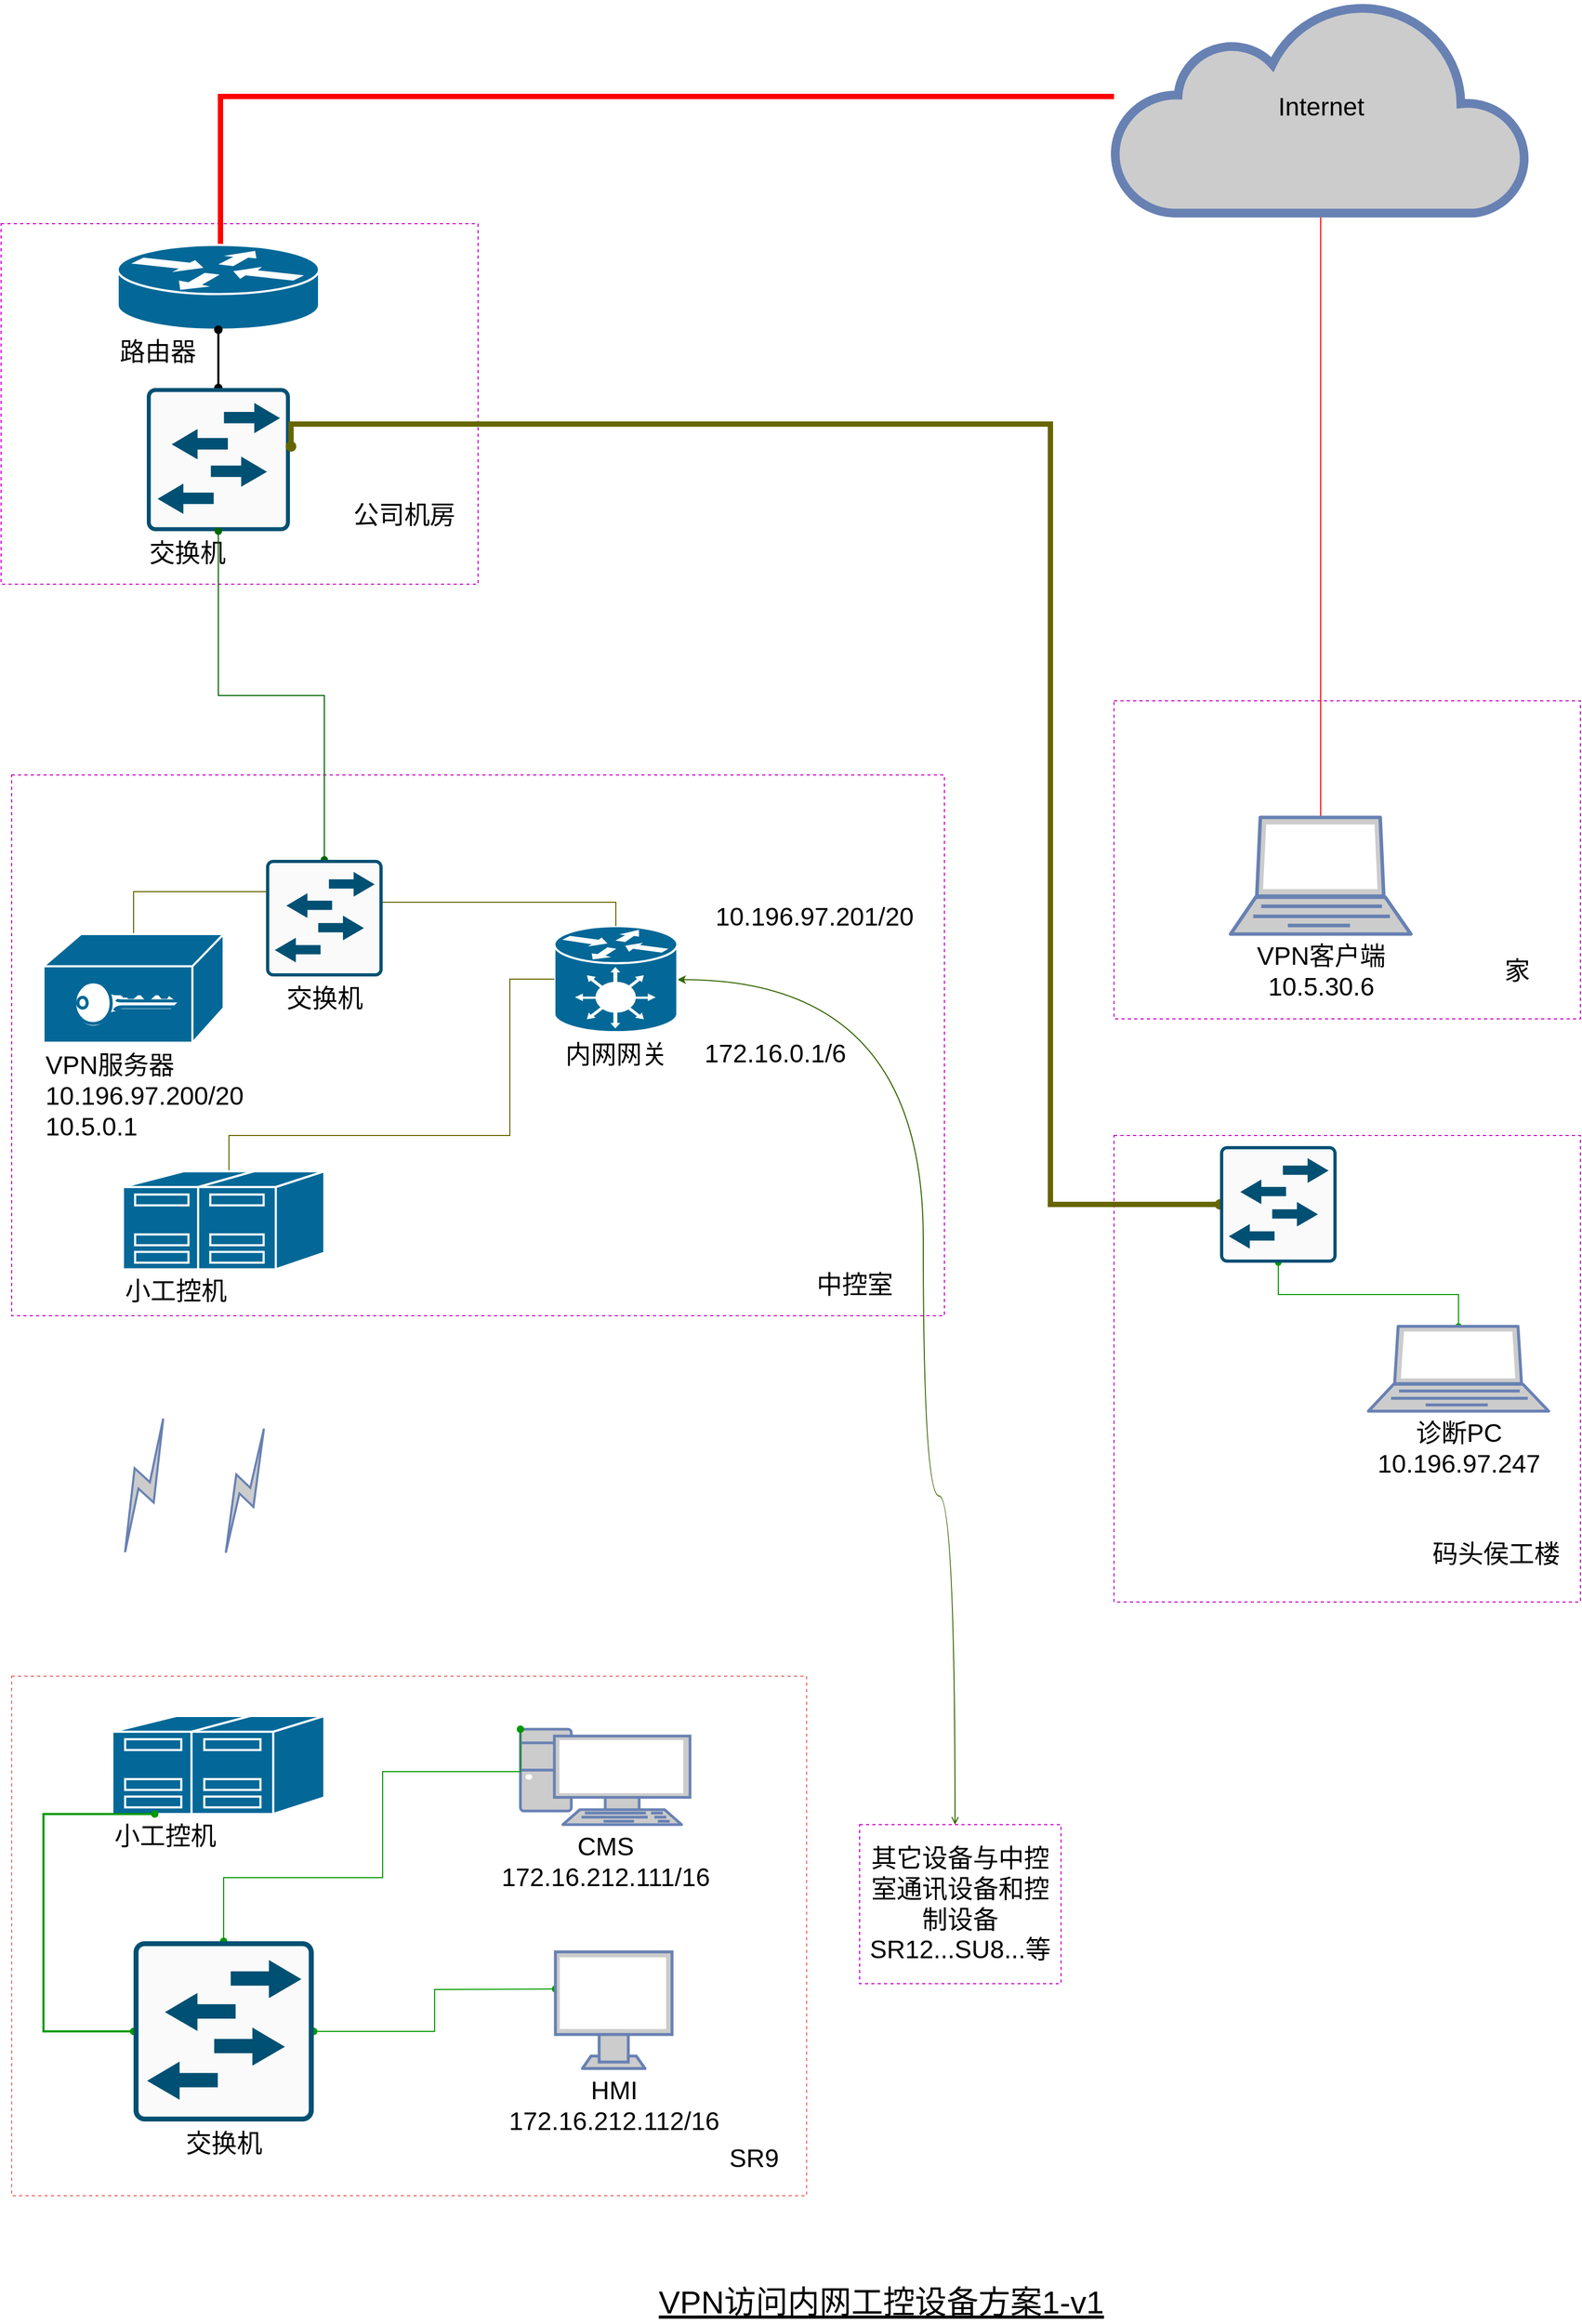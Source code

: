 <mxfile version="13.9.9" type="github">
  <diagram name="Page-1" id="55a83fd1-7818-8e21-69c5-c3457e3827bb">
    <mxGraphModel dx="1736" dy="1729" grid="1" gridSize="10" guides="1" tooltips="1" connect="1" arrows="1" fold="1" page="1" pageScale="0.5" pageWidth="1169" pageHeight="1654" background="#ffffff" math="0" shadow="0">
      <root>
        <mxCell id="0" />
        <mxCell id="1" parent="0" />
        <mxCell id="bnl0o0phUVktk9OBC3Qj-48" value="" style="rounded=0;whiteSpace=wrap;html=1;fillColor=none;dashed=1;strokeColor=#CC00CC;fontSize=24;" vertex="1" parent="1">
          <mxGeometry x="160" y="-10" width="880" height="510" as="geometry" />
        </mxCell>
        <mxCell id="bnl0o0phUVktk9OBC3Qj-15" value="" style="rounded=0;whiteSpace=wrap;html=1;fillColor=none;dashed=1;strokeColor=#CC00CC;fontSize=24;" vertex="1" parent="1">
          <mxGeometry x="150" y="-530" width="450" height="340" as="geometry" />
        </mxCell>
        <mxCell id="bnl0o0phUVktk9OBC3Qj-39" value="" style="rounded=0;whiteSpace=wrap;html=1;fillColor=none;dashed=1;strokeColor=#CC00CC;fontSize=24;" vertex="1" parent="1">
          <mxGeometry x="1200" y="330" width="440" height="440" as="geometry" />
        </mxCell>
        <mxCell id="bnl0o0phUVktk9OBC3Qj-19" value="" style="rounded=0;whiteSpace=wrap;html=1;fillColor=none;dashed=1;fontSize=24;strokeColor=#EA6B66;" vertex="1" parent="1">
          <mxGeometry x="160" y="840" width="750" height="490" as="geometry" />
        </mxCell>
        <mxCell id="bnl0o0phUVktk9OBC3Qj-13" value="" style="rounded=0;whiteSpace=wrap;html=1;fillColor=none;dashed=1;strokeColor=#CC00CC;fontSize=24;" vertex="1" parent="1">
          <mxGeometry x="1200" y="-80" width="440" height="300" as="geometry" />
        </mxCell>
        <mxCell id="G7csEVz0UXpxjY1oYoXJ-40" style="edgeStyle=none;rounded=0;sketch=0;orthogonalLoop=1;jettySize=auto;html=1;exitX=0.5;exitY=0;exitDx=0;exitDy=0;exitPerimeter=0;shadow=0;startArrow=oval;startFill=1;startSize=0;endArrow=oval;endFill=1;endSize=0;fontFamily=Helvetica;fontSize=24;strokeColor=#FF0000;" parent="1" source="G7csEVz0UXpxjY1oYoXJ-6" target="G7csEVz0UXpxjY1oYoXJ-19" edge="1">
          <mxGeometry relative="1" as="geometry" />
        </mxCell>
        <mxCell id="G7csEVz0UXpxjY1oYoXJ-6" value="&lt;div style=&quot;font-size: 24px;&quot;&gt;&lt;font style=&quot;font-size: 24px;&quot;&gt;VPN客户端&lt;/font&gt;&lt;/div&gt;&lt;div style=&quot;font-size: 24px;&quot;&gt;&lt;font style=&quot;font-size: 24px;&quot;&gt;10.5.30.6&lt;br style=&quot;font-size: 24px;&quot;&gt;&lt;/font&gt;&lt;/div&gt;" style="verticalAlign=top;verticalLabelPosition=bottom;labelPosition=center;align=center;html=1;outlineConnect=0;fillColor=#CCCCCC;strokeColor=#6881B3;gradientColor=none;gradientDirection=north;strokeWidth=2;shape=mxgraph.networks.laptop;fontSize=24;" parent="1" vertex="1">
          <mxGeometry x="1310" y="30" width="170" height="110" as="geometry" />
        </mxCell>
        <mxCell id="G7csEVz0UXpxjY1oYoXJ-17" style="orthogonalLoop=1;jettySize=auto;html=1;endArrow=classic;endFill=1;shadow=0;sketch=0;rounded=0;endSize=5;startSize=5;startArrow=open;startFill=0;strokeColor=#336600;fontSize=24;edgeStyle=orthogonalEdgeStyle;curved=1;strokeWidth=1;" parent="1" target="G7csEVz0UXpxjY1oYoXJ-20" edge="1">
          <mxGeometry relative="1" as="geometry">
            <mxPoint x="630" y="407.5" as="targetPoint" />
            <mxPoint x="1050" y="980" as="sourcePoint" />
            <Array as="points">
              <mxPoint x="1020" y="670" />
              <mxPoint x="1020" y="183" />
            </Array>
          </mxGeometry>
        </mxCell>
        <mxCell id="G7csEVz0UXpxjY1oYoXJ-19" value="&lt;font style=&quot;font-size: 24px;&quot;&gt;Internet&lt;/font&gt;" style="html=1;outlineConnect=0;fillColor=#CCCCCC;strokeColor=#6881B3;gradientColor=none;gradientDirection=north;strokeWidth=2;shape=mxgraph.networks.cloud;fontSize=24;" parent="1" vertex="1">
          <mxGeometry x="1200" y="-740" width="390" height="200" as="geometry" />
        </mxCell>
        <mxCell id="G7csEVz0UXpxjY1oYoXJ-20" value="&lt;div align=&quot;center&quot;&gt;内网网关&lt;/div&gt;" style="shape=mxgraph.cisco.hubs_and_gateways.generic_gateway;html=1;pointerEvents=1;dashed=0;fillColor=#036897;strokeColor=#ffffff;strokeWidth=2;verticalLabelPosition=bottom;verticalAlign=top;align=center;outlineConnect=0;fontSize=24;" parent="1" vertex="1">
          <mxGeometry x="672" y="132.5" width="116" height="100" as="geometry" />
        </mxCell>
        <mxCell id="G7csEVz0UXpxjY1oYoXJ-39" style="edgeStyle=orthogonalEdgeStyle;rounded=0;sketch=0;orthogonalLoop=1;jettySize=auto;html=1;exitX=0.5;exitY=0;exitDx=0;exitDy=0;exitPerimeter=0;shadow=0;startArrow=oval;startFill=1;startSize=0;endArrow=oval;endFill=1;endSize=0;fontFamily=Helvetica;fontSize=24;strokeColor=#666600;" parent="1" source="G7csEVz0UXpxjY1oYoXJ-21" edge="1">
          <mxGeometry relative="1" as="geometry">
            <Array as="points">
              <mxPoint x="275" y="114" />
              <mxPoint x="275" y="100" />
              <mxPoint x="430" y="100" />
            </Array>
            <mxPoint x="430" y="180" as="targetPoint" />
          </mxGeometry>
        </mxCell>
        <mxCell id="G7csEVz0UXpxjY1oYoXJ-21" value="&lt;div style=&quot;font-size: 24px;&quot; align=&quot;left&quot;&gt;VPN服务器&lt;/div&gt;&lt;div style=&quot;font-size: 24px;&quot; align=&quot;left&quot;&gt;10.196.97.200/20&lt;/div&gt;&lt;div style=&quot;font-size: 24px;&quot; align=&quot;left&quot;&gt;10.5.0.1&lt;br style=&quot;font-size: 24px;&quot;&gt;&lt;/div&gt;" style="shape=mxgraph.cisco.hubs_and_gateways.vpn_gateway;html=1;pointerEvents=1;dashed=0;fillColor=#036897;strokeColor=#ffffff;strokeWidth=2;verticalLabelPosition=bottom;verticalAlign=top;align=left;outlineConnect=0;fontSize=24;" parent="1" vertex="1">
          <mxGeometry x="190" y="140" width="170" height="102.5" as="geometry" />
        </mxCell>
        <mxCell id="G7csEVz0UXpxjY1oYoXJ-22" value="172.16.0.1/6" style="edgeLabel;html=1;align=center;verticalAlign=middle;resizable=0;points=[];fontSize=24;" parent="1" vertex="1" connectable="0">
          <mxGeometry x="820.005" y="242.5" as="geometry">
            <mxPoint x="60" y="10" as="offset" />
          </mxGeometry>
        </mxCell>
        <mxCell id="G7csEVz0UXpxjY1oYoXJ-23" value="10.196.97.201/20" style="text;html=1;align=center;verticalAlign=middle;resizable=0;points=[];autosize=1;fontFamily=Helvetica;fontSize=24;" parent="1" vertex="1">
          <mxGeometry x="817" y="108.5" width="200" height="30" as="geometry" />
        </mxCell>
        <mxCell id="G7csEVz0UXpxjY1oYoXJ-27" style="edgeStyle=orthogonalEdgeStyle;rounded=0;sketch=0;orthogonalLoop=1;jettySize=auto;html=1;exitX=0.5;exitY=0;exitDx=0;exitDy=0;exitPerimeter=0;shadow=0;startArrow=oval;startFill=1;startSize=0;endArrow=oval;endFill=1;endSize=0;fontSize=24;entryX=0;entryY=0.5;entryDx=0;entryDy=0;entryPerimeter=0;strokeColor=#666600;" parent="1" source="G7csEVz0UXpxjY1oYoXJ-29" target="G7csEVz0UXpxjY1oYoXJ-20" edge="1">
          <mxGeometry relative="1" as="geometry">
            <mxPoint x="590" y="380" as="targetPoint" />
            <Array as="points">
              <mxPoint x="365" y="330" />
              <mxPoint x="630" y="330" />
              <mxPoint x="630" y="183" />
            </Array>
          </mxGeometry>
        </mxCell>
        <mxCell id="G7csEVz0UXpxjY1oYoXJ-25" value="小工控机" style="shape=mxgraph.cisco.servers.standard_host;html=1;pointerEvents=1;dashed=0;fillColor=#036897;strokeColor=#ffffff;strokeWidth=2;verticalLabelPosition=bottom;verticalAlign=top;align=left;outlineConnect=0;fontSize=24;" parent="1" vertex="1">
          <mxGeometry x="255" y="877.5" width="200" height="92.5" as="geometry" />
        </mxCell>
        <mxCell id="G7csEVz0UXpxjY1oYoXJ-29" value="小工控机" style="shape=mxgraph.cisco.servers.standard_host;html=1;pointerEvents=1;dashed=0;fillColor=#036897;strokeColor=#ffffff;strokeWidth=2;verticalLabelPosition=bottom;verticalAlign=top;align=left;outlineConnect=0;fontSize=24;" parent="1" vertex="1">
          <mxGeometry x="265" y="363.75" width="190" height="92.5" as="geometry" />
        </mxCell>
        <mxCell id="G7csEVz0UXpxjY1oYoXJ-33" value="&lt;div style=&quot;font-size: 24px;&quot;&gt;CMS&lt;br style=&quot;font-size: 24px;&quot;&gt;&lt;/div&gt;&lt;div style=&quot;font-size: 24px;&quot;&gt;172.16.212.111/16&lt;br style=&quot;font-size: 24px;&quot;&gt;&lt;/div&gt;" style="verticalAlign=top;verticalLabelPosition=bottom;labelPosition=center;align=center;html=1;outlineConnect=0;fillColor=#CCCCCC;strokeColor=#6881B3;gradientColor=none;gradientDirection=north;strokeWidth=2;shape=mxgraph.networks.pc;fontSize=24;" parent="1" vertex="1">
          <mxGeometry x="640" y="890" width="160" height="90" as="geometry" />
        </mxCell>
        <mxCell id="G7csEVz0UXpxjY1oYoXJ-38" style="edgeStyle=orthogonalEdgeStyle;rounded=0;sketch=0;orthogonalLoop=1;jettySize=auto;html=1;entryX=0.5;entryY=0;entryDx=0;entryDy=0;entryPerimeter=0;shadow=0;startArrow=oval;startFill=1;startSize=0;endArrow=oval;endFill=1;endSize=0;fontFamily=Helvetica;fontSize=24;strokeColor=#666600;" parent="1" target="G7csEVz0UXpxjY1oYoXJ-20" edge="1">
          <mxGeometry relative="1" as="geometry">
            <Array as="points">
              <mxPoint x="476" y="110" />
              <mxPoint x="730" y="110" />
            </Array>
            <mxPoint x="476" y="180" as="sourcePoint" />
          </mxGeometry>
        </mxCell>
        <mxCell id="G7csEVz0UXpxjY1oYoXJ-41" style="edgeStyle=orthogonalEdgeStyle;rounded=0;sketch=0;orthogonalLoop=1;jettySize=auto;html=1;shadow=0;startArrow=oval;startFill=1;startSize=0;endArrow=oval;endFill=1;endSize=0;fontFamily=Helvetica;fontSize=24;strokeWidth=5;strokeColor=#FF0000;" parent="1" target="G7csEVz0UXpxjY1oYoXJ-19" edge="1" source="bnl0o0phUVktk9OBC3Qj-2">
          <mxGeometry relative="1" as="geometry">
            <mxPoint x="650" y="-360" as="sourcePoint" />
            <mxPoint x="625" y="231" as="targetPoint" />
            <Array as="points">
              <mxPoint x="357" y="-650" />
            </Array>
          </mxGeometry>
        </mxCell>
        <mxCell id="Wh6clQ4jutPT7yRsvnwL-1" value="VPN访问内网工控设备方案1-v1" style="text;html=1;align=center;verticalAlign=middle;resizable=0;points=[];autosize=1;fontSize=30;fontStyle=4;" parent="1" vertex="1">
          <mxGeometry x="760" y="1410" width="440" height="40" as="geometry" />
        </mxCell>
        <mxCell id="bnl0o0phUVktk9OBC3Qj-2" value="&lt;div style=&quot;font-size: 24px;&quot; align=&quot;left&quot;&gt;路由器&lt;br style=&quot;font-size: 24px;&quot;&gt;&lt;/div&gt;" style="shape=mxgraph.cisco.routers.router;html=1;pointerEvents=1;dashed=0;fillColor=#036897;strokeColor=#ffffff;strokeWidth=2;verticalLabelPosition=bottom;verticalAlign=top;align=left;outlineConnect=0;fontSize=24;" vertex="1" parent="1">
          <mxGeometry x="260" y="-510" width="190" height="80" as="geometry" />
        </mxCell>
        <mxCell id="bnl0o0phUVktk9OBC3Qj-4" style="edgeStyle=orthogonalEdgeStyle;rounded=0;orthogonalLoop=1;jettySize=auto;html=1;exitX=0.5;exitY=0;exitDx=0;exitDy=0;exitPerimeter=0;entryX=0.5;entryY=1;entryDx=0;entryDy=0;entryPerimeter=0;endArrow=oval;endFill=1;startArrow=oval;startFill=1;fontSize=24;strokeWidth=2;" edge="1" parent="1" source="bnl0o0phUVktk9OBC3Qj-3" target="bnl0o0phUVktk9OBC3Qj-2">
          <mxGeometry relative="1" as="geometry" />
        </mxCell>
        <mxCell id="bnl0o0phUVktk9OBC3Qj-3" value="&lt;div style=&quot;font-size: 24px&quot; align=&quot;left&quot;&gt;交换机&lt;br style=&quot;font-size: 24px&quot;&gt;&lt;/div&gt;" style="points=[[0.015,0.015,0],[0.985,0.015,0],[0.985,0.985,0],[0.015,0.985,0],[0.25,0,0],[0.5,0,0],[0.75,0,0],[1,0.25,0],[1,0.5,0],[1,0.75,0],[0.75,1,0],[0.5,1,0],[0.25,1,0],[0,0.75,0],[0,0.5,0],[0,0.25,0]];verticalLabelPosition=bottom;html=1;verticalAlign=top;aspect=fixed;align=left;pointerEvents=1;shape=mxgraph.cisco19.rect;prIcon=l2_switch;fillColor=#FAFAFA;strokeColor=#005073;fontSize=24;" vertex="1" parent="1">
          <mxGeometry x="287.5" y="-375" width="135" height="135" as="geometry" />
        </mxCell>
        <mxCell id="bnl0o0phUVktk9OBC3Qj-6" style="edgeStyle=orthogonalEdgeStyle;rounded=0;orthogonalLoop=1;jettySize=auto;html=1;exitX=0.5;exitY=0;exitDx=0;exitDy=0;exitPerimeter=0;entryX=0.5;entryY=1;entryDx=0;entryDy=0;entryPerimeter=0;startArrow=oval;startFill=1;endArrow=oval;endFill=1;fontSize=24;strokeColor=#006600;" edge="1" parent="1" source="bnl0o0phUVktk9OBC3Qj-5" target="bnl0o0phUVktk9OBC3Qj-3">
          <mxGeometry relative="1" as="geometry" />
        </mxCell>
        <mxCell id="bnl0o0phUVktk9OBC3Qj-5" value="交换机" style="points=[[0.015,0.015,0],[0.985,0.015,0],[0.985,0.985,0],[0.015,0.985,0],[0.25,0,0],[0.5,0,0],[0.75,0,0],[1,0.25,0],[1,0.5,0],[1,0.75,0],[0.75,1,0],[0.5,1,0],[0.25,1,0],[0,0.75,0],[0,0.5,0],[0,0.25,0]];verticalLabelPosition=bottom;html=1;verticalAlign=top;aspect=fixed;align=center;pointerEvents=1;shape=mxgraph.cisco19.rect;prIcon=l2_switch;fillColor=#FAFAFA;strokeColor=#005073;fontSize=24;" vertex="1" parent="1">
          <mxGeometry x="400" y="70" width="110" height="110" as="geometry" />
        </mxCell>
        <mxCell id="bnl0o0phUVktk9OBC3Qj-12" value="公司机房" style="text;html=1;align=center;verticalAlign=middle;resizable=0;points=[];autosize=1;fontSize=24;" vertex="1" parent="1">
          <mxGeometry x="475" y="-270" width="110" height="30" as="geometry" />
        </mxCell>
        <mxCell id="bnl0o0phUVktk9OBC3Qj-16" value="" style="html=1;outlineConnect=0;fillColor=#CCCCCC;strokeColor=#6881B3;gradientColor=none;gradientDirection=north;strokeWidth=2;shape=mxgraph.networks.comm_link_edge;html=1;startArrow=oval;startFill=1;endArrow=oval;endFill=1;fontSize=24;" edge="1" parent="1">
          <mxGeometry width="100" height="100" relative="1" as="geometry">
            <mxPoint x="360" y="730" as="sourcePoint" />
            <mxPoint x="400" y="600" as="targetPoint" />
          </mxGeometry>
        </mxCell>
        <mxCell id="bnl0o0phUVktk9OBC3Qj-17" value="" style="html=1;outlineConnect=0;fillColor=#CCCCCC;strokeColor=#6881B3;gradientColor=none;gradientDirection=north;strokeWidth=2;shape=mxgraph.networks.comm_link_edge;html=1;startArrow=oval;startFill=1;endArrow=oval;endFill=1;fontSize=24;" edge="1" parent="1">
          <mxGeometry width="100" height="100" relative="1" as="geometry">
            <mxPoint x="265" y="730" as="sourcePoint" />
            <mxPoint x="305" y="590" as="targetPoint" />
          </mxGeometry>
        </mxCell>
        <mxCell id="bnl0o0phUVktk9OBC3Qj-18" value="中控室" style="text;html=1;align=center;verticalAlign=middle;resizable=0;points=[];autosize=1;fontSize=24;" vertex="1" parent="1">
          <mxGeometry x="910" y="456.25" width="90" height="30" as="geometry" />
        </mxCell>
        <mxCell id="bnl0o0phUVktk9OBC3Qj-20" value="SR9" style="text;html=1;align=center;verticalAlign=middle;resizable=0;points=[];autosize=1;fontSize=24;" vertex="1" parent="1">
          <mxGeometry x="830" y="1280" width="60" height="30" as="geometry" />
        </mxCell>
        <mxCell id="bnl0o0phUVktk9OBC3Qj-26" style="edgeStyle=orthogonalEdgeStyle;rounded=0;orthogonalLoop=1;jettySize=auto;html=1;entryX=0;entryY=0;entryDx=0;entryDy=0;entryPerimeter=0;startArrow=oval;startFill=1;endArrow=oval;endFill=1;fontSize=24;strokeColor=#009900;" edge="1" parent="1" source="bnl0o0phUVktk9OBC3Qj-23" target="G7csEVz0UXpxjY1oYoXJ-33">
          <mxGeometry relative="1" as="geometry">
            <Array as="points">
              <mxPoint x="360" y="1030" />
              <mxPoint x="510" y="1030" />
              <mxPoint x="510" y="930" />
              <mxPoint x="640" y="930" />
            </Array>
          </mxGeometry>
        </mxCell>
        <mxCell id="bnl0o0phUVktk9OBC3Qj-31" style="edgeStyle=orthogonalEdgeStyle;rounded=0;orthogonalLoop=1;jettySize=auto;html=1;startArrow=oval;startFill=1;endArrow=oval;endFill=1;fontSize=24;strokeColor=#009900;" edge="1" parent="1" source="bnl0o0phUVktk9OBC3Qj-23">
          <mxGeometry relative="1" as="geometry">
            <mxPoint x="673.137" y="1135" as="targetPoint" />
          </mxGeometry>
        </mxCell>
        <mxCell id="bnl0o0phUVktk9OBC3Qj-54" value="" style="edgeStyle=orthogonalEdgeStyle;rounded=0;orthogonalLoop=1;jettySize=auto;html=1;startArrow=oval;startFill=1;startSize=5;endArrow=oval;endFill=1;endSize=5;strokeWidth=2;fontSize=24;strokeColor=#009900;" edge="1" parent="1" source="bnl0o0phUVktk9OBC3Qj-23">
          <mxGeometry relative="1" as="geometry">
            <mxPoint x="295" y="970" as="targetPoint" />
            <Array as="points">
              <mxPoint x="190" y="1175" />
              <mxPoint x="190" y="970" />
            </Array>
          </mxGeometry>
        </mxCell>
        <mxCell id="bnl0o0phUVktk9OBC3Qj-23" value="交换机" style="points=[[0.015,0.015,0],[0.985,0.015,0],[0.985,0.985,0],[0.015,0.985,0],[0.25,0,0],[0.5,0,0],[0.75,0,0],[1,0.25,0],[1,0.5,0],[1,0.75,0],[0.75,1,0],[0.5,1,0],[0.25,1,0],[0,0.75,0],[0,0.5,0],[0,0.25,0]];verticalLabelPosition=bottom;html=1;verticalAlign=top;aspect=fixed;align=center;pointerEvents=1;shape=mxgraph.cisco19.rect;prIcon=l2_switch;fillColor=#FAFAFA;strokeColor=#005073;dashed=1;fontSize=24;" vertex="1" parent="1">
          <mxGeometry x="275" y="1090" width="170" height="170" as="geometry" />
        </mxCell>
        <mxCell id="bnl0o0phUVktk9OBC3Qj-32" value="&lt;div style=&quot;font-size: 24px;&quot;&gt;HMI&lt;/div&gt;&lt;div style=&quot;font-size: 24px;&quot;&gt;172.16.212.112/16&lt;br style=&quot;font-size: 24px;&quot;&gt;&lt;/div&gt;" style="verticalAlign=top;verticalLabelPosition=bottom;labelPosition=center;align=center;html=1;outlineConnect=0;fillColor=#CCCCCC;strokeColor=#6881B3;gradientColor=none;gradientDirection=north;strokeWidth=2;shape=mxgraph.networks.monitor;fontSize=24;" vertex="1" parent="1">
          <mxGeometry x="673" y="1100" width="110" height="110" as="geometry" />
        </mxCell>
        <mxCell id="bnl0o0phUVktk9OBC3Qj-34" value="&lt;div style=&quot;font-size: 24px;&quot;&gt;其它设备与中控室通讯设备和控制设备&lt;/div&gt;&lt;div style=&quot;font-size: 24px;&quot;&gt;SR12...SU8...等&lt;br style=&quot;font-size: 24px;&quot;&gt;&lt;/div&gt;" style="whiteSpace=wrap;html=1;dashed=1;strokeColor=#CC00CC;fillColor=none;fontSize=24;" vertex="1" parent="1">
          <mxGeometry x="960" y="980" width="190" height="150" as="geometry" />
        </mxCell>
        <mxCell id="bnl0o0phUVktk9OBC3Qj-36" value="家" style="text;html=1;align=center;verticalAlign=middle;resizable=0;points=[];autosize=1;fontSize=24;" vertex="1" parent="1">
          <mxGeometry x="1560" y="160" width="40" height="30" as="geometry" />
        </mxCell>
        <mxCell id="bnl0o0phUVktk9OBC3Qj-38" style="rounded=0;orthogonalLoop=1;jettySize=auto;html=1;exitX=0;exitY=0.5;exitDx=0;exitDy=0;exitPerimeter=0;startArrow=oval;startFill=1;startSize=5;endArrow=oval;endFill=1;endSize=5;strokeWidth=5;fontSize=24;edgeStyle=orthogonalEdgeStyle;strokeColor=#666600;entryX=1.008;entryY=0.408;entryDx=0;entryDy=0;entryPerimeter=0;" edge="1" parent="1" source="bnl0o0phUVktk9OBC3Qj-37" target="bnl0o0phUVktk9OBC3Qj-3">
          <mxGeometry relative="1" as="geometry">
            <mxPoint x="420" y="-150" as="targetPoint" />
            <Array as="points">
              <mxPoint x="1140" y="395" />
              <mxPoint x="1140" y="-341" />
            </Array>
          </mxGeometry>
        </mxCell>
        <mxCell id="bnl0o0phUVktk9OBC3Qj-52" style="edgeStyle=orthogonalEdgeStyle;rounded=0;orthogonalLoop=1;jettySize=auto;html=1;exitX=0.5;exitY=1;exitDx=0;exitDy=0;exitPerimeter=0;startArrow=oval;startFill=1;startSize=5;endArrow=oval;endFill=1;endSize=5;strokeWidth=1;fontSize=24;strokeColor=#009900;" edge="1" parent="1" source="bnl0o0phUVktk9OBC3Qj-37" target="bnl0o0phUVktk9OBC3Qj-42">
          <mxGeometry relative="1" as="geometry" />
        </mxCell>
        <mxCell id="bnl0o0phUVktk9OBC3Qj-37" value="" style="points=[[0.015,0.015,0],[0.985,0.015,0],[0.985,0.985,0],[0.015,0.985,0],[0.25,0,0],[0.5,0,0],[0.75,0,0],[1,0.25,0],[1,0.5,0],[1,0.75,0],[0.75,1,0],[0.5,1,0],[0.25,1,0],[0,0.75,0],[0,0.5,0],[0,0.25,0]];verticalLabelPosition=bottom;html=1;verticalAlign=top;aspect=fixed;align=center;pointerEvents=1;shape=mxgraph.cisco19.rect;prIcon=l2_switch;fillColor=#FAFAFA;strokeColor=#005073;fontSize=24;" vertex="1" parent="1">
          <mxGeometry x="1300" y="340" width="110" height="110" as="geometry" />
        </mxCell>
        <mxCell id="bnl0o0phUVktk9OBC3Qj-42" value="&lt;div style=&quot;font-size: 24px;&quot;&gt;诊断PC&lt;/div&gt;&lt;div style=&quot;font-size: 24px;&quot;&gt;10.196.97.247&lt;br style=&quot;font-size: 24px;&quot;&gt;&lt;/div&gt;" style="verticalAlign=top;verticalLabelPosition=bottom;labelPosition=center;align=center;html=1;outlineConnect=0;fillColor=#CCCCCC;strokeColor=#6881B3;gradientColor=none;gradientDirection=north;strokeWidth=2;shape=mxgraph.networks.laptop;fontSize=24;" vertex="1" parent="1">
          <mxGeometry x="1440" y="510" width="170" height="80" as="geometry" />
        </mxCell>
        <mxCell id="bnl0o0phUVktk9OBC3Qj-57" value="码头侯工楼" style="text;html=1;align=center;verticalAlign=middle;resizable=0;points=[];autosize=1;fontSize=24;" vertex="1" parent="1">
          <mxGeometry x="1490" y="710" width="140" height="30" as="geometry" />
        </mxCell>
      </root>
    </mxGraphModel>
  </diagram>
</mxfile>
